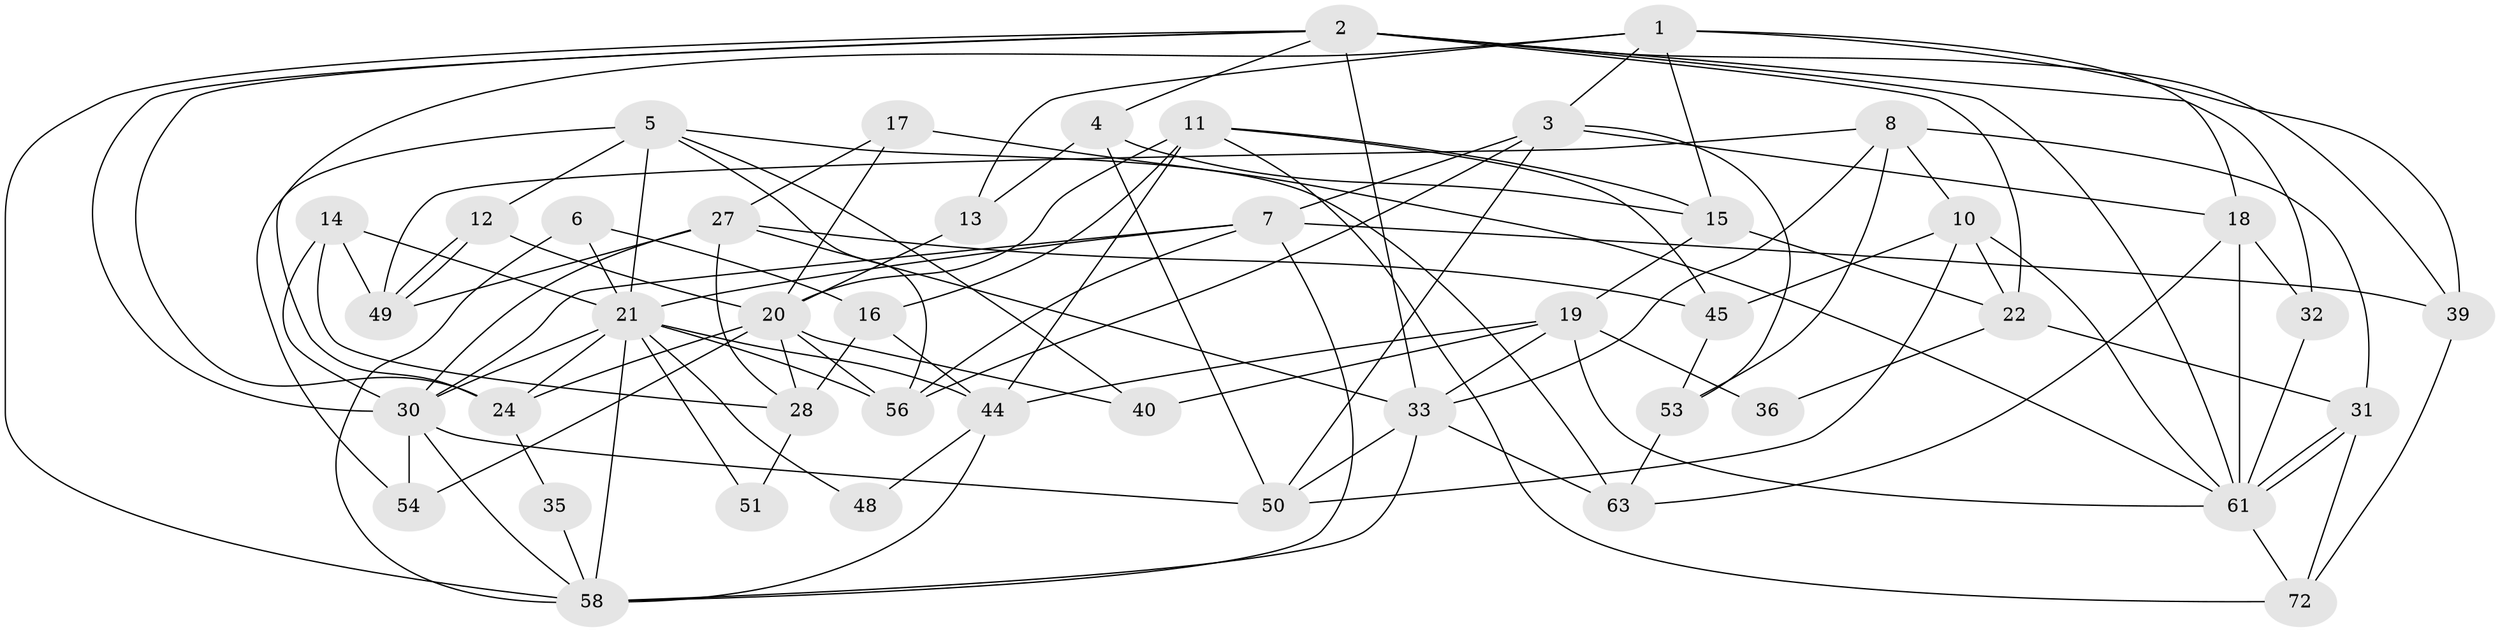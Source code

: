 // Generated by graph-tools (version 1.1) at 2025/52/02/27/25 19:52:01]
// undirected, 45 vertices, 113 edges
graph export_dot {
graph [start="1"]
  node [color=gray90,style=filled];
  1 [super="+75"];
  2 [super="+55"];
  3 [super="+68"];
  4;
  5 [super="+26"];
  6 [super="+9"];
  7 [super="+29"];
  8 [super="+60"];
  10 [super="+37"];
  11 [super="+65"];
  12 [super="+23"];
  13;
  14 [super="+46"];
  15 [super="+67"];
  16 [super="+62"];
  17;
  18 [super="+64"];
  19 [super="+42"];
  20 [super="+47"];
  21 [super="+71"];
  22 [super="+25"];
  24 [super="+38"];
  27 [super="+41"];
  28 [super="+34"];
  30 [super="+59"];
  31;
  32;
  33 [super="+52"];
  35;
  36;
  39 [super="+43"];
  40;
  44 [super="+57"];
  45;
  48;
  49;
  50 [super="+69"];
  51;
  53;
  54;
  56 [super="+74"];
  58 [super="+66"];
  61 [super="+70"];
  63 [super="+73"];
  72;
  1 -- 18;
  1 -- 3;
  1 -- 24;
  1 -- 39;
  1 -- 13;
  1 -- 15;
  2 -- 4;
  2 -- 32;
  2 -- 33;
  2 -- 39;
  2 -- 30;
  2 -- 24;
  2 -- 58;
  2 -- 61;
  2 -- 22;
  3 -- 18;
  3 -- 53;
  3 -- 7;
  3 -- 56;
  3 -- 50;
  4 -- 13;
  4 -- 15;
  4 -- 50;
  5 -- 54;
  5 -- 21 [weight=2];
  5 -- 40;
  5 -- 63;
  5 -- 12;
  5 -- 56;
  6 -- 58;
  6 -- 16;
  6 -- 21;
  7 -- 58;
  7 -- 39;
  7 -- 30;
  7 -- 56;
  7 -- 21;
  8 -- 31;
  8 -- 53;
  8 -- 33;
  8 -- 10;
  8 -- 49;
  10 -- 45 [weight=2];
  10 -- 50;
  10 -- 61;
  10 -- 22;
  11 -- 45;
  11 -- 72;
  11 -- 15;
  11 -- 16 [weight=2];
  11 -- 20;
  11 -- 44;
  12 -- 49;
  12 -- 49;
  12 -- 20;
  13 -- 20;
  14 -- 30;
  14 -- 49;
  14 -- 21;
  14 -- 28;
  15 -- 22;
  15 -- 19;
  16 -- 28;
  16 -- 44;
  17 -- 27;
  17 -- 61;
  17 -- 20;
  18 -- 32;
  18 -- 61;
  18 -- 63;
  19 -- 61;
  19 -- 33;
  19 -- 40;
  19 -- 36;
  19 -- 44;
  20 -- 56;
  20 -- 24;
  20 -- 28;
  20 -- 54;
  20 -- 40;
  21 -- 30 [weight=2];
  21 -- 48;
  21 -- 51;
  21 -- 56;
  21 -- 24;
  21 -- 58;
  21 -- 44;
  22 -- 36;
  22 -- 31;
  24 -- 35;
  27 -- 33;
  27 -- 45;
  27 -- 49;
  27 -- 30;
  27 -- 28;
  28 -- 51;
  30 -- 58;
  30 -- 50;
  30 -- 54;
  31 -- 61;
  31 -- 61;
  31 -- 72;
  32 -- 61;
  33 -- 50 [weight=2];
  33 -- 58;
  33 -- 63;
  35 -- 58;
  39 -- 72;
  44 -- 48;
  44 -- 58;
  45 -- 53;
  53 -- 63;
  61 -- 72;
}
